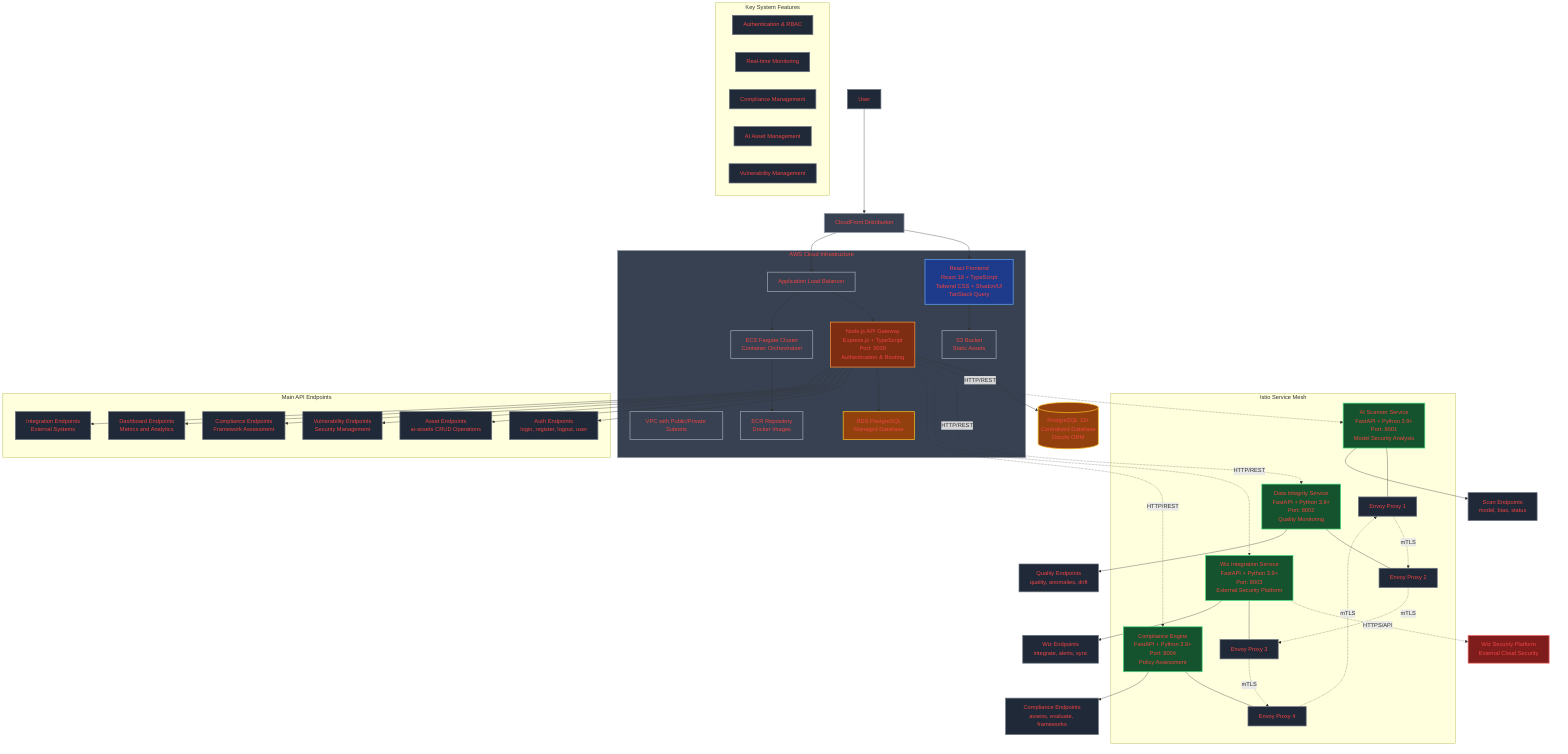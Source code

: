 graph TB
    User[User] --> CF[CloudFront Distribution]
    
    CF --> Frontend[React Frontend<br/>React 18 + TypeScript<br/>Tailwind CSS + Shadcn/UI<br/>TanStack Query]
    
    CF --> ALB[Application Load Balancer]
    ALB --> APIGateway[Node.js API Gateway<br/>Express.js + TypeScript<br/>Port: 5000<br/>Authentication & Routing]
    
    APIGateway --> PostgreSQL[(PostgreSQL 13+<br/>Centralized Database<br/>Drizzle ORM)]
    
    APIGateway -.->|HTTP/REST| AIScanner[AI Scanner Service<br/>FastAPI + Python 3.9+<br/>Port: 8001<br/>Model Security Analysis]
    APIGateway -.->|HTTP/REST| DataIntegrity[Data Integrity Service<br/>FastAPI + Python 3.9+<br/>Port: 8002<br/>Quality Monitoring]
    APIGateway -.->|HTTP/REST| WizIntegration[Wiz Integration Service<br/>FastAPI + Python 3.9+<br/>Port: 8003<br/>External Security Platform]
    APIGateway -.->|HTTP/REST| ComplianceEngine[Compliance Engine<br/>FastAPI + Python 3.9+<br/>Port: 8004<br/>Policy Assessment]
    
    WizIntegration -.->|HTTPS/API| WizPlatform[Wiz Security Platform<br/>External Cloud Security]
    
    subgraph ServiceMesh[Istio Service Mesh]
        direction TB
        Envoy1[Envoy Proxy 1]
        Envoy2[Envoy Proxy 2]
        Envoy3[Envoy Proxy 3]
        Envoy4[Envoy Proxy 4]
        
        AIScanner --- Envoy1
        DataIntegrity --- Envoy2
        WizIntegration --- Envoy3
        ComplianceEngine --- Envoy4
        
        Envoy1 -.->|mTLS| Envoy2
        Envoy2 -.->|mTLS| Envoy3
        Envoy3 -.->|mTLS| Envoy4
        Envoy4 -.->|mTLS| Envoy1
    end
    
    subgraph AWS[AWS Cloud Infrastructure]
        direction TB
        VPC[VPC with Public/Private Subnets]
        ECR[ECR Repository<br/>Docker Images]
        S3[S3 Bucket<br/>Static Assets]
        ECS[ECS Fargate Cluster<br/>Container Orchestration]
        RDS[RDS PostgreSQL<br/>Managed Database]
        
        ALB --> ECS
        Frontend --> S3
        ECS --> ECR
        APIGateway --> RDS
    end
    
    subgraph Features[Key System Features]
        direction LR
        Auth[Authentication & RBAC]
        Monitoring[Real-time Monitoring]
        Compliance[Compliance Management]
        AssetMgmt[AI Asset Management]
        VulnMgmt[Vulnerability Management]
    end
    
    subgraph APIs[Main API Endpoints]
        direction TB
        AuthAPI[Auth Endpoints<br/>login, register, logout, user]
        AssetAPI[Asset Endpoints<br/>ai-assets CRUD Operations]
        VulnAPI[Vulnerability Endpoints<br/>Security Management]
        CompAPI[Compliance Endpoints<br/>Framework Assessment]
        DashAPI[Dashboard Endpoints<br/>Metrics and Analytics]
        IntegAPI[Integration Endpoints<br/>External Systems]
    end
    
    APIGateway --> AuthAPI
    APIGateway --> AssetAPI
    APIGateway --> VulnAPI
    APIGateway --> CompAPI
    APIGateway --> DashAPI
    APIGateway --> IntegAPI
    
    AIScanner --> ScanAPI[Scan Endpoints<br/>model, bias, status]
    DataIntegrity --> QualityAPI[Quality Endpoints<br/>quality, anomalies, drift]
    WizIntegration --> WizAPI[Wiz Endpoints<br/>integrate, alerts, sync]
    ComplianceEngine --> ComplianceAPI[Compliance Endpoints<br/>assess, evaluate, frameworks]
    
    classDef frontend fill:#1e3a8a,stroke:#60a5fa,stroke-width:2px,color:#ef4444
    classDef gateway fill:#7c2d12,stroke:#fb923c,stroke-width:2px,color:#ef4444
    classDef microservice fill:#14532d,stroke:#4ade80,stroke-width:2px,color:#ef4444
    classDef database fill:#92400e,stroke:#fbbf24,stroke-width:2px,color:#ef4444
    classDef external fill:#7f1d1d,stroke:#f87171,stroke-width:2px,color:#ef4444
    classDef infrastructure fill:#374151,stroke:#9ca3af,stroke-width:2px,color:#ef4444
    classDef default fill:#1f2937,stroke:#6b7280,stroke-width:2px,color:#ef4444
    
    class Frontend frontend
    class APIGateway gateway
    class AIScanner,DataIntegrity,WizIntegration,ComplianceEngine microservice
    class PostgreSQL,RDS database
    class WizPlatform external
    class CF,ALB,AWS,VPC,ECR,S3,ECS infrastructure